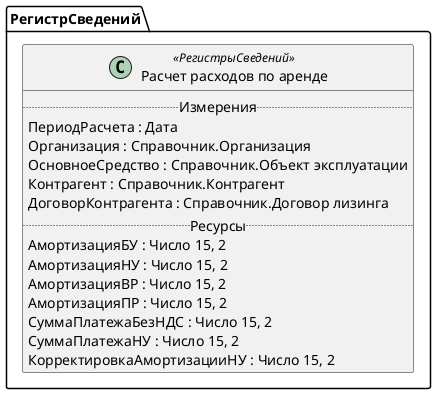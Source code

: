 ﻿@startuml РасчетРасходовПоАренде
'!include templates.wsd
'..\include templates.wsd
class РегистрСведений.РасчетРасходовПоАренде as "Расчет расходов по аренде" <<РегистрыСведений>>
{
..Измерения..
ПериодРасчета : Дата
Организация : Справочник.Организация
ОсновноеСредство : Справочник.Объект эксплуатации
Контрагент : Справочник.Контрагент
ДоговорКонтрагента : Справочник.Договор лизинга
..Ресурсы..
АмортизацияБУ : Число 15, 2
АмортизацияНУ : Число 15, 2
АмортизацияВР : Число 15, 2
АмортизацияПР : Число 15, 2
СуммаПлатежаБезНДС : Число 15, 2
СуммаПлатежаНУ : Число 15, 2
КорректировкаАмортизацииНУ : Число 15, 2
}
@enduml
